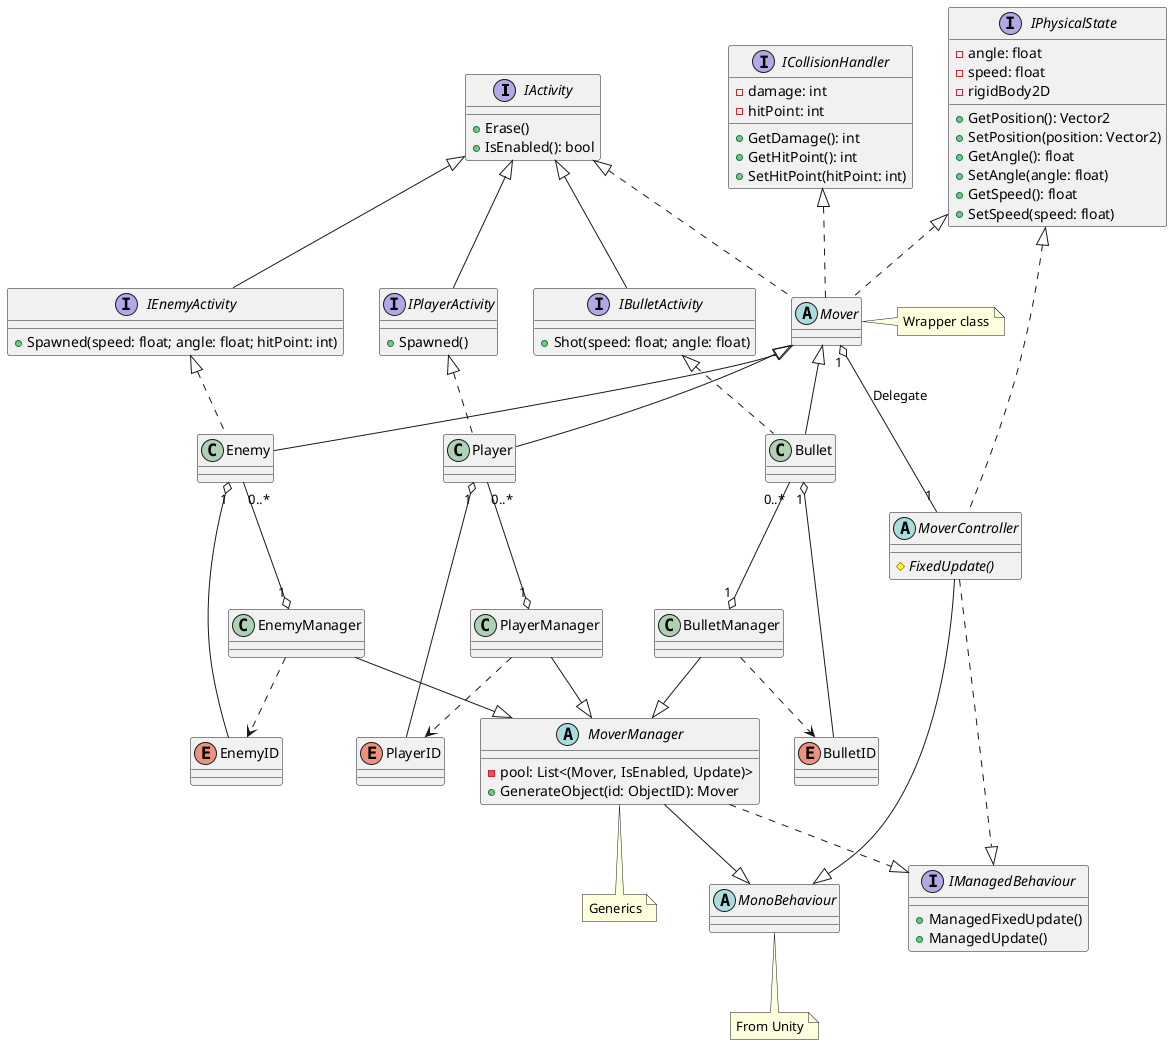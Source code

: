 @startuml ManagerClasses
interface IActivity {
    +Erase()
    +IsEnabled(): bool
}

interface IBulletActivity {
    +Shot(speed: float; angle: float)
}

interface IEnemyActivity {
    +Spawned(speed: float; angle: float; hitPoint: int)
}

interface IPlayerActivity {
    +Spawned()
}

IActivity <|-- IBulletActivity
IActivity <|-- IEnemyActivity
IActivity <|-- IPlayerActivity

abstract MoverManager {
    -pool: List<(Mover, IsEnabled, Update)>
    +GenerateObject(id: ObjectID): Mover
}
note bottom of MoverManager
    Generics
end note

enum BulletID
class BulletManager
class Bullet

BulletManager ..> BulletID
BulletManager --|> MoverManager
Bullet "0..*" --o "1" BulletManager
IBulletActivity <|.. Bullet
Bullet "1" o-- BulletID

enum EnemyID
class EnemyManager
class Enemy

EnemyManager ..> EnemyID
EnemyManager --|> MoverManager
Enemy "0..*" --o "1" EnemyManager
IEnemyActivity <|.. Enemy
Enemy "1" o-- EnemyID

enum PlayerID

class PlayerManager

class Player

PlayerManager ..> PlayerID
PlayerManager --|> MoverManager
Player "0..*" --o "1" PlayerManager
IPlayerActivity <|.. Player
Player "1" o-- PlayerID

interface ICollisionHandler {
    -damage: int
    -hitPoint: int
    +GetDamage(): int
    +GetHitPoint(): int
    +SetHitPoint(hitPoint: int)
}

interface IPhysicalState {
    -angle: float
    -speed: float
    -rigidBody2D
    +GetPosition(): Vector2
    +SetPosition(position: Vector2)
    +GetAngle(): float
    +SetAngle(angle: float)
    +GetSpeed(): float
    +SetSpeed(speed: float)
}

abstract Mover
note right of Mover
    Wrapper class
end note

IActivity <|.. Mover
ICollisionHandler <|.. Mover
IPhysicalState <|.. Mover
Mover <|-- Bullet
Mover <|-- Enemy
Mover <|-- Player

interface IManagedBehaviour {
    +ManagedFixedUpdate()
    +ManagedUpdate()
}

abstract MonoBehaviour
note bottom of MonoBehaviour
    From Unity
end note

MoverManager ..|> IManagedBehaviour
MoverManager --|> MonoBehaviour

abstract MoverController {
    #{abstract} FixedUpdate()
}

IPhysicalState <|.. MoverController
Mover "1" o-- "1" MoverController : Delegate
MoverController ..|> IManagedBehaviour
MoverController --|> MonoBehaviour

/'class Activity {
    +Spawned()
}

Activity ..|> IActivity
Activity "1" --o "1" Mover

abstract CollisionHandler {
    #{abstract} OnTriggerEnter2D(other)
}

CollisionHandler ..|> ICollisionHandler
CollisionHandler "1" --o "1" Mover'/
@enduml